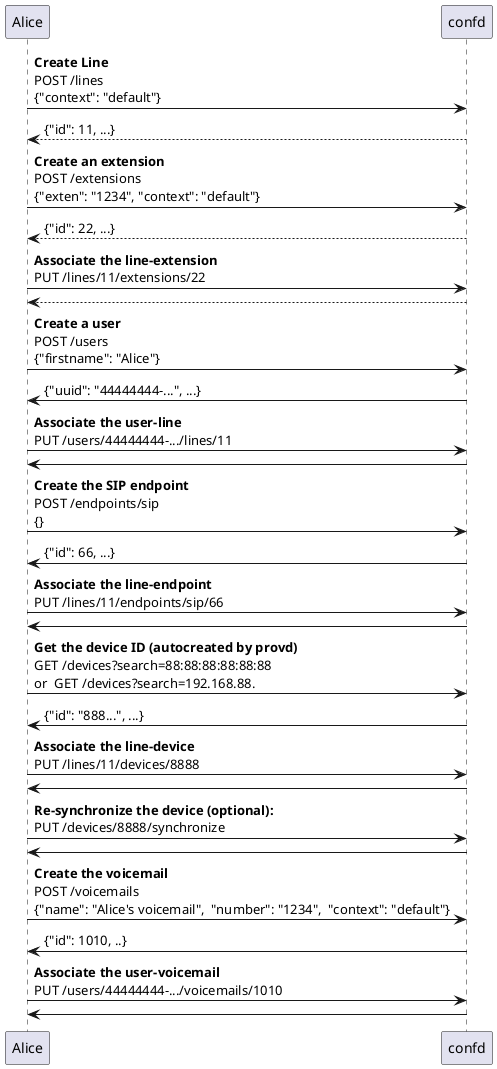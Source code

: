 @startuml

Alice -> confd: <b>Create Line</b>\nPOST /lines\n{"context": "default"}
confd --> Alice: {"id": 11, ...}

Alice -> confd: <b>Create an extension</b>\nPOST /extensions\n{"exten": "1234", "context": "default"}
confd --> Alice: {"id": 22, ...}

Alice -> confd: <b>Associate the line-extension</b>\nPUT /lines/11/extensions/22
confd --> Alice: 

Alice -> confd: <b>Create a user</b>\nPOST /users\n{"firstname": "Alice"}
confd -> Alice: {"uuid": "44444444-...", ...}

Alice -> confd: <b>Associate the user-line</b>\nPUT /users/44444444-.../lines/11
confd -> Alice: 

Alice -> confd: <b>Create the SIP endpoint</b>\nPOST /endpoints/sip\n{}
confd -> Alice: {"id": 66, ...}

Alice -> confd: <b>Associate the line-endpoint</b>\nPUT /lines/11/endpoints/sip/66
confd -> Alice:

Alice -> confd: <b>Get the device ID (autocreated by provd)</b>\nGET /devices?search=88:88:88:88:88:88\nor  GET /devices?search=192.168.88.
confd -> Alice: {"id": "888...", ...}

Alice -> confd: <b>Associate the line-device</b>\nPUT /lines/11/devices/8888
confd -> Alice:

Alice -> confd: <b>Re-synchronize the device (optional):</b>\nPUT /devices/8888/synchronize
confd -> Alice:

Alice -> confd: <b>Create the voicemail</b>\nPOST /voicemails\n{"name": "Alice's voicemail",  "number": "1234",  "context": "default"}
confd -> Alice: {"id": 1010, ..}

Alice -> confd: <b>Associate the user-voicemail</b>\nPUT /users/44444444-.../voicemails/1010
confd -> Alice:

@enduml